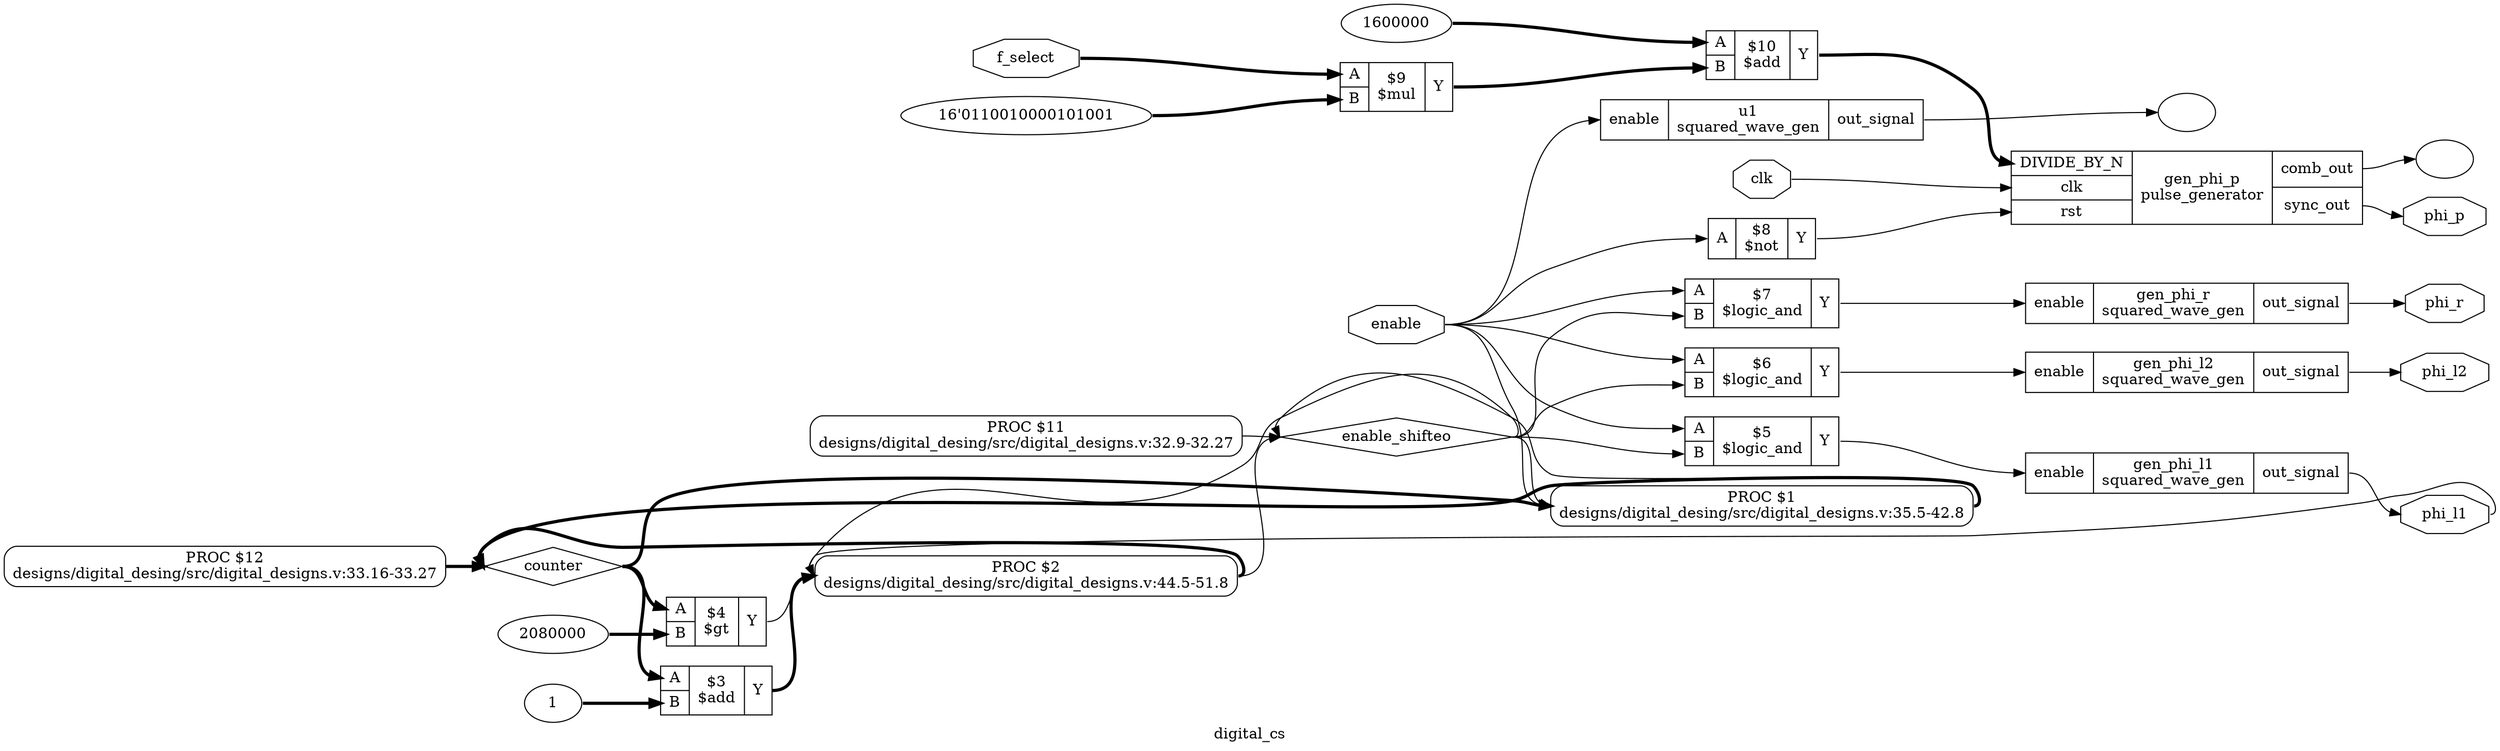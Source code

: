 digraph "digital_cs" {
label="digital_cs";
rankdir="LR";
remincross=true;
n15 [ shape=diamond, label="counter", color="black", fontcolor="black" ];
n16 [ shape=diamond, label="enable_shifteo", color="black", fontcolor="black" ];
n17 [ shape=octagon, label="phi_r", color="black", fontcolor="black" ];
n18 [ shape=octagon, label="phi_l1", color="black", fontcolor="black" ];
n19 [ shape=octagon, label="phi_l2", color="black", fontcolor="black" ];
n20 [ shape=octagon, label="phi_p", color="black", fontcolor="black" ];
n21 [ shape=octagon, label="f_select", color="black", fontcolor="black" ];
n22 [ shape=octagon, label="clk", color="black", fontcolor="black" ];
n23 [ shape=octagon, label="enable", color="black", fontcolor="black" ];
v0 [ label="1600000" ];
c27 [ shape=record, label="{{<p24> A|<p25> B}|$10\n$add|{<p26> Y}}",  ];
v1 [ label="16'0110010000101001" ];
c28 [ shape=record, label="{{<p24> A|<p25> B}|$9\n$mul|{<p26> Y}}",  ];
c29 [ shape=record, label="{{<p24> A}|$8\n$not|{<p26> Y}}",  ];
v2 [ label="" ];
c34 [ shape=record, label="{{<p30> DIVIDE_BY_N|<p22> clk|<p31> rst}|gen_phi_p\npulse_generator|{<p32> comb_out|<p33> sync_out}}",  ];
c35 [ shape=record, label="{{<p24> A|<p25> B}|$7\n$logic_and|{<p26> Y}}",  ];
c37 [ shape=record, label="{{<p23> enable}|gen_phi_r\nsquared_wave_gen|{<p36> out_signal}}",  ];
c38 [ shape=record, label="{{<p24> A|<p25> B}|$6\n$logic_and|{<p26> Y}}",  ];
c39 [ shape=record, label="{{<p23> enable}|gen_phi_l2\nsquared_wave_gen|{<p36> out_signal}}",  ];
c40 [ shape=record, label="{{<p24> A|<p25> B}|$5\n$logic_and|{<p26> Y}}",  ];
c41 [ shape=record, label="{{<p23> enable}|gen_phi_l1\nsquared_wave_gen|{<p36> out_signal}}",  ];
v3 [ label="" ];
c42 [ shape=record, label="{{<p23> enable}|u1\nsquared_wave_gen|{<p36> out_signal}}",  ];
v4 [ label="2080000" ];
c43 [ shape=record, label="{{<p24> A|<p25> B}|$4\n$gt|{<p26> Y}}",  ];
v5 [ label="1" ];
c44 [ shape=record, label="{{<p24> A|<p25> B}|$3\n$add|{<p26> Y}}",  ];
p6 [shape=box, style=rounded, label="PROC $12\ndesigns/digital_desing/src/digital_designs.v:33.16-33.27"];
p7 [shape=box, style=rounded, label="PROC $11\ndesigns/digital_desing/src/digital_designs.v:32.9-32.27"];
p8 [shape=box, style=rounded, label="PROC $2\ndesigns/digital_desing/src/digital_designs.v:44.5-51.8"];
p9 [shape=box, style=rounded, label="PROC $1\ndesigns/digital_desing/src/digital_designs.v:35.5-42.8"];
c44:p26:e -> p8:w [color="black", fontcolor="black", style="setlinewidth(3)", label=""];
p6:e -> n15:w [color="black", fontcolor="black", style="setlinewidth(3)", label=""];
p8:e -> n15:w [color="black", fontcolor="black", style="setlinewidth(3)", label=""];
p9:e -> n15:w [color="black", fontcolor="black", style="setlinewidth(3)", label=""];
n15:e -> c43:p24:w [color="black", fontcolor="black", style="setlinewidth(3)", label=""];
n15:e -> c44:p24:w [color="black", fontcolor="black", style="setlinewidth(3)", label=""];
n15:e -> p9:w [color="black", fontcolor="black", style="setlinewidth(3)", label=""];
p7:e -> n16:w [color="black", fontcolor="black", label=""];
p8:e -> n16:w [color="black", fontcolor="black", label=""];
p9:e -> n16:w [color="black", fontcolor="black", label=""];
n16:e -> c35:p25:w [color="black", fontcolor="black", label=""];
n16:e -> c38:p25:w [color="black", fontcolor="black", label=""];
n16:e -> c40:p25:w [color="black", fontcolor="black", label=""];
n16:e -> p8:w [color="black", fontcolor="black", label=""];
n16:e -> p9:w [color="black", fontcolor="black", label=""];
c37:p36:e -> n17:w [color="black", fontcolor="black", label=""];
c41:p36:e -> n18:w [color="black", fontcolor="black", label=""];
n18:e -> p8:w [color="black", fontcolor="black", label=""];
c39:p36:e -> n19:w [color="black", fontcolor="black", label=""];
c34:p33:e -> n20:w [color="black", fontcolor="black", label=""];
n21:e -> c28:p24:w [color="black", fontcolor="black", style="setlinewidth(3)", label=""];
n22:e -> c34:p22:w [color="black", fontcolor="black", label=""];
n23:e -> c29:p24:w [color="black", fontcolor="black", label=""];
n23:e -> c35:p24:w [color="black", fontcolor="black", label=""];
n23:e -> c38:p24:w [color="black", fontcolor="black", label=""];
n23:e -> c40:p24:w [color="black", fontcolor="black", label=""];
n23:e -> c42:p23:w [color="black", fontcolor="black", label=""];
n23:e -> p9:w [color="black", fontcolor="black", label=""];
c27:p26:e -> c34:p30:w [color="black", fontcolor="black", style="setlinewidth(3)", label=""];
c28:p26:e -> c27:p25:w [color="black", fontcolor="black", style="setlinewidth(3)", label=""];
c29:p26:e -> c34:p31:w [color="black", fontcolor="black", label=""];
c35:p26:e -> c37:p23:w [color="black", fontcolor="black", label=""];
c38:p26:e -> c39:p23:w [color="black", fontcolor="black", label=""];
c40:p26:e -> c41:p23:w [color="black", fontcolor="black", label=""];
c43:p26:e -> p8:w [color="black", fontcolor="black", label=""];
v0:e -> c27:p24:w [color="black", fontcolor="black", style="setlinewidth(3)", label=""];
v1:e -> c28:p25:w [color="black", fontcolor="black", style="setlinewidth(3)", label=""];
c34:p32:e -> v2:w [color="black", fontcolor="black", label=""];
c42:p36:e -> v3:w [color="black", fontcolor="black", label=""];
v4:e -> c43:p25:w [color="black", fontcolor="black", style="setlinewidth(3)", label=""];
v5:e -> c44:p25:w [color="black", fontcolor="black", style="setlinewidth(3)", label=""];
}
